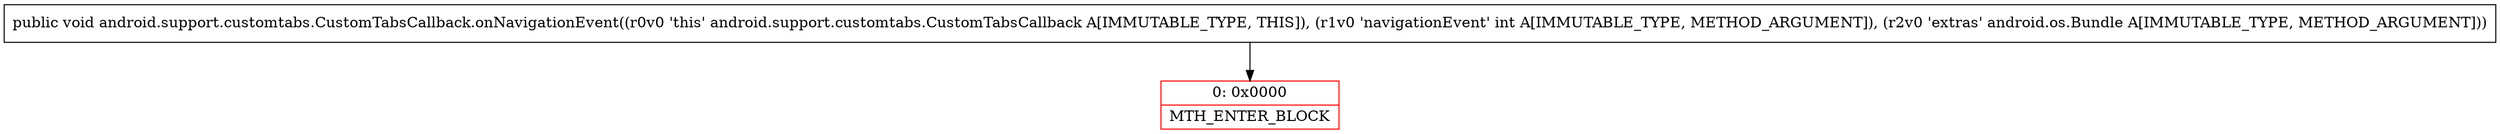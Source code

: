 digraph "CFG forandroid.support.customtabs.CustomTabsCallback.onNavigationEvent(ILandroid\/os\/Bundle;)V" {
subgraph cluster_Region_1704082210 {
label = "R(0)";
node [shape=record,color=blue];
}
Node_0 [shape=record,color=red,label="{0\:\ 0x0000|MTH_ENTER_BLOCK\l}"];
MethodNode[shape=record,label="{public void android.support.customtabs.CustomTabsCallback.onNavigationEvent((r0v0 'this' android.support.customtabs.CustomTabsCallback A[IMMUTABLE_TYPE, THIS]), (r1v0 'navigationEvent' int A[IMMUTABLE_TYPE, METHOD_ARGUMENT]), (r2v0 'extras' android.os.Bundle A[IMMUTABLE_TYPE, METHOD_ARGUMENT])) }"];
MethodNode -> Node_0;
}

